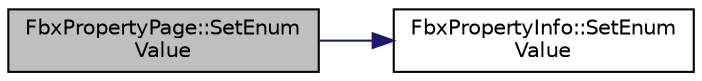 digraph "FbxPropertyPage::SetEnumValue"
{
  edge [fontname="Helvetica",fontsize="10",labelfontname="Helvetica",labelfontsize="10"];
  node [fontname="Helvetica",fontsize="10",shape=record];
  rankdir="LR";
  Node301 [label="FbxPropertyPage::SetEnum\lValue",height=0.2,width=0.4,color="black", fillcolor="grey75", style="filled", fontcolor="black"];
  Node301 -> Node302 [color="midnightblue",fontsize="10",style="solid",fontname="Helvetica"];
  Node302 [label="FbxPropertyInfo::SetEnum\lValue",height=0.2,width=0.4,color="black", fillcolor="white", style="filled",URL="$class_fbx_property_info.html#abd702c3f559e3c264e6ecbc261f5a57b"];
}
